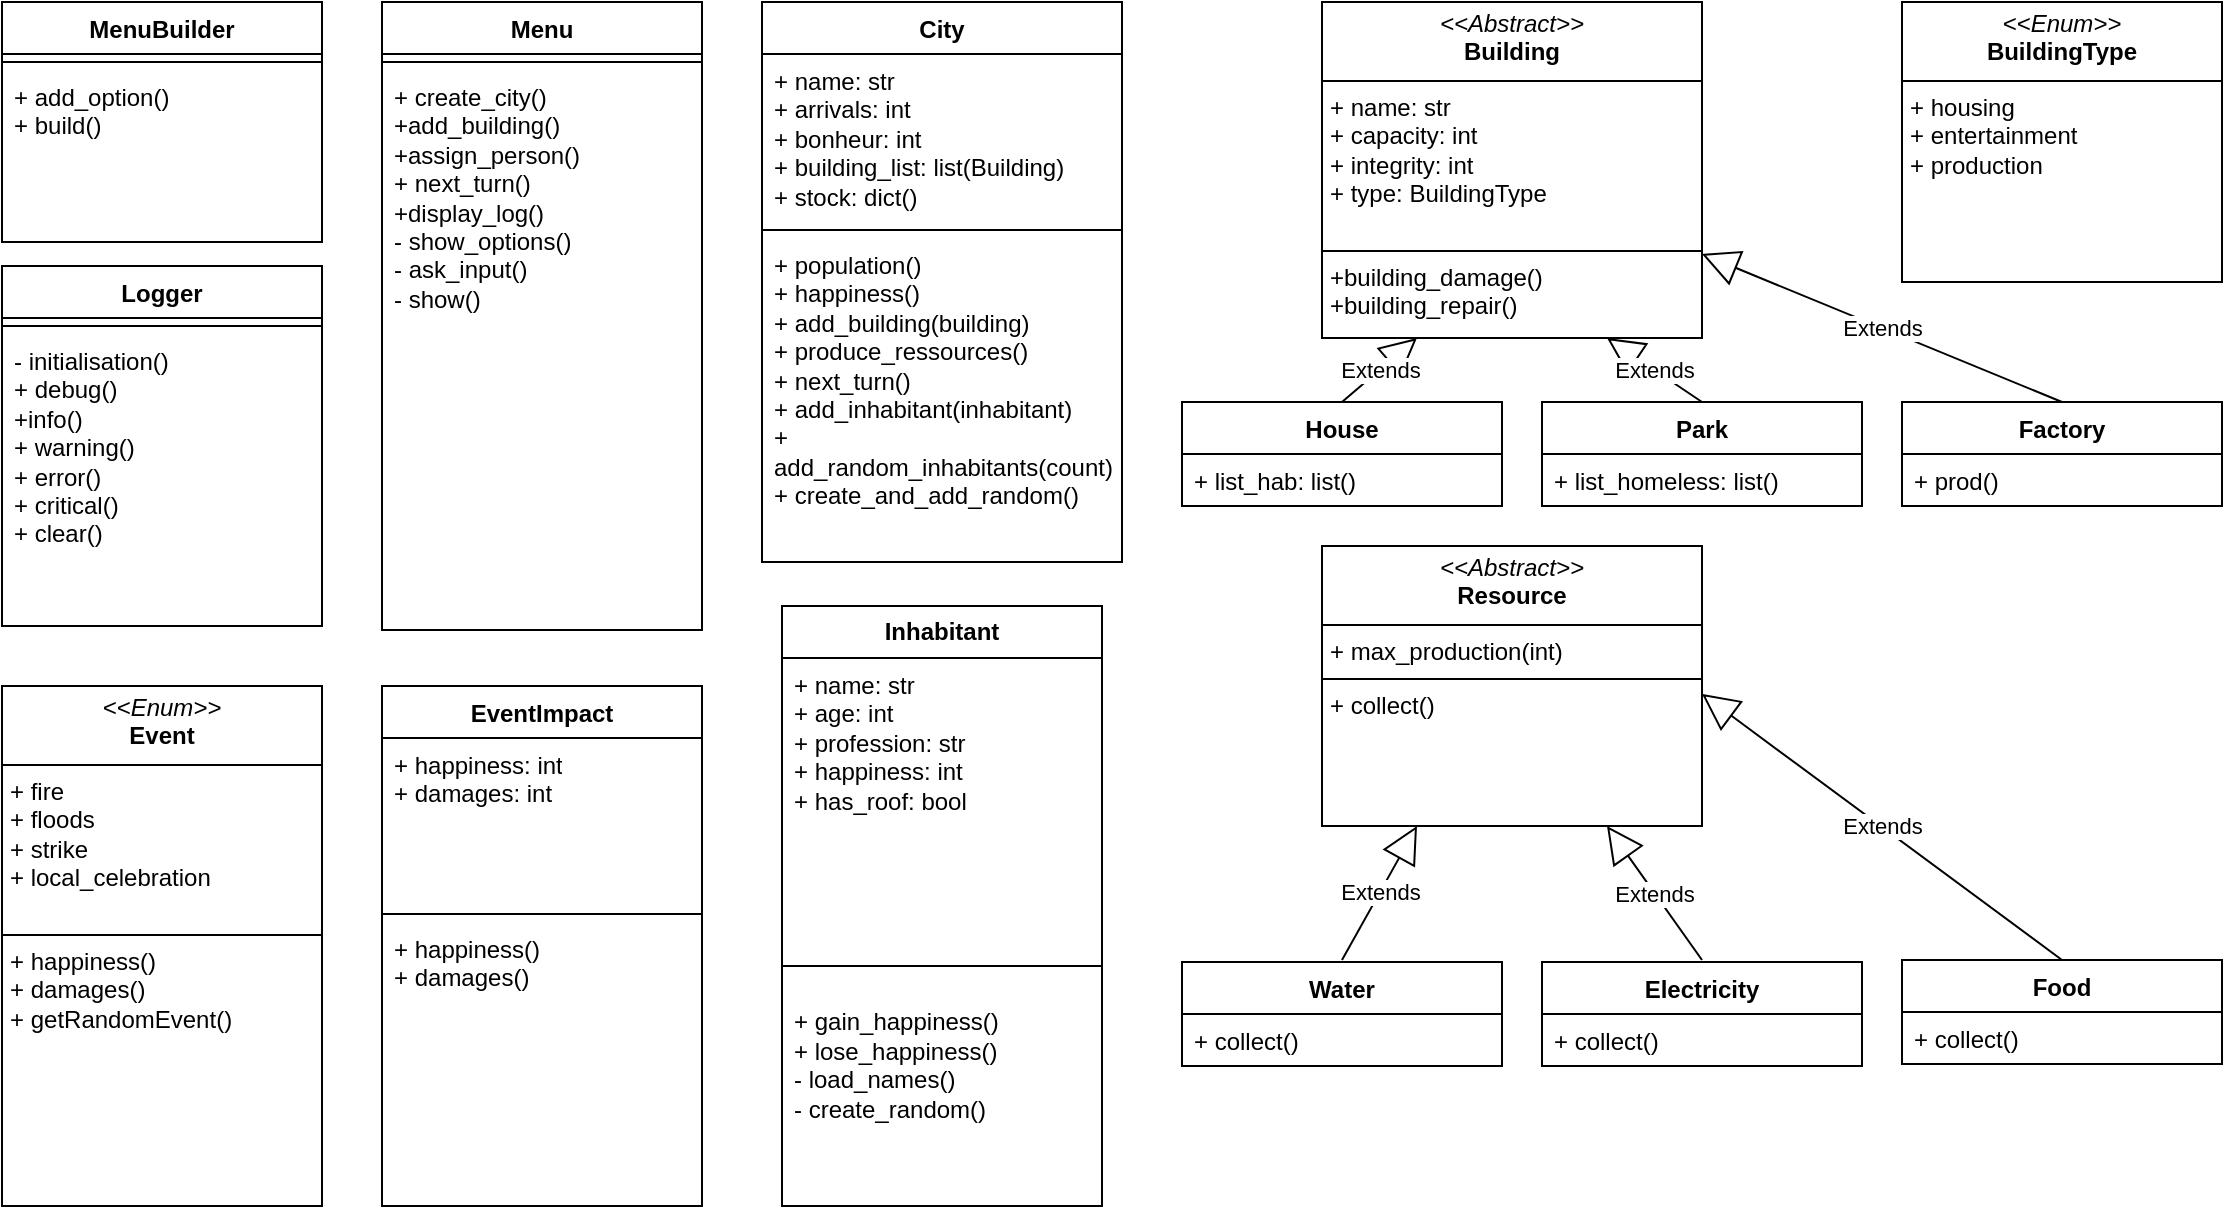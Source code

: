 <mxfile version="28.0.7">
  <diagram name="Page-1" id="QjHIEXxBnPxZlc_6jST1">
    <mxGraphModel dx="3039" dy="849" grid="1" gridSize="10" guides="1" tooltips="1" connect="1" arrows="1" fold="1" page="1" pageScale="1" pageWidth="583" pageHeight="827" math="0" shadow="0">
      <root>
        <mxCell id="0" />
        <mxCell id="1" parent="0" />
        <mxCell id="dsbZJy17aMEZbUW5SvcQ-66" value="City" style="swimlane;fontStyle=1;align=center;verticalAlign=top;childLayout=stackLayout;horizontal=1;startSize=26;horizontalStack=0;resizeParent=1;resizeParentMax=0;resizeLast=0;collapsible=1;marginBottom=0;whiteSpace=wrap;html=1;" parent="1" vertex="1">
          <mxGeometry x="-466" y="113" width="180" height="280" as="geometry" />
        </mxCell>
        <mxCell id="dsbZJy17aMEZbUW5SvcQ-67" value="+ name: str&lt;div&gt;+ arrivals: int&lt;/div&gt;&lt;div&gt;+ bonheur: int&lt;/div&gt;&lt;div&gt;+ building_list: list(Building)&lt;/div&gt;&lt;div&gt;+ stock: dict()&lt;/div&gt;" style="text;strokeColor=none;fillColor=none;align=left;verticalAlign=top;spacingLeft=4;spacingRight=4;overflow=hidden;rotatable=0;points=[[0,0.5],[1,0.5]];portConstraint=eastwest;whiteSpace=wrap;html=1;" parent="dsbZJy17aMEZbUW5SvcQ-66" vertex="1">
          <mxGeometry y="26" width="180" height="84" as="geometry" />
        </mxCell>
        <mxCell id="dsbZJy17aMEZbUW5SvcQ-68" value="" style="line;strokeWidth=1;fillColor=none;align=left;verticalAlign=middle;spacingTop=-1;spacingLeft=3;spacingRight=3;rotatable=0;labelPosition=right;points=[];portConstraint=eastwest;strokeColor=inherit;" parent="dsbZJy17aMEZbUW5SvcQ-66" vertex="1">
          <mxGeometry y="110" width="180" height="8" as="geometry" />
        </mxCell>
        <mxCell id="dsbZJy17aMEZbUW5SvcQ-69" value="&lt;div&gt;+ population()&lt;/div&gt;&lt;div&gt;+ happiness()&lt;/div&gt;&lt;div&gt;+ add_building(building)&lt;/div&gt;&lt;div&gt;&lt;div&gt;+ produce_ressources()&lt;/div&gt;&lt;div&gt;&lt;/div&gt;&lt;/div&gt;&lt;div&gt;&lt;div&gt;+ next_turn()&lt;/div&gt;&lt;div&gt;&lt;span style=&quot;background-color: transparent; color: light-dark(rgb(0, 0, 0), rgb(255, 255, 255));&quot;&gt;+ add_inhabitant(inhabitant)&lt;/span&gt;&lt;/div&gt;&lt;/div&gt;&lt;div&gt;&lt;span style=&quot;background-color: transparent; color: light-dark(rgb(0, 0, 0), rgb(255, 255, 255));&quot;&gt;+ add_random_inhabitants(count)&lt;/span&gt;&lt;/div&gt;&lt;div&gt;+ create_and_add_random()&lt;/div&gt;&lt;div&gt;&lt;br&gt;&lt;/div&gt;&lt;div&gt;&lt;br&gt;&lt;/div&gt;" style="text;strokeColor=none;fillColor=none;align=left;verticalAlign=top;spacingLeft=4;spacingRight=4;overflow=hidden;rotatable=0;points=[[0,0.5],[1,0.5]];portConstraint=eastwest;whiteSpace=wrap;html=1;" parent="dsbZJy17aMEZbUW5SvcQ-66" vertex="1">
          <mxGeometry y="118" width="180" height="162" as="geometry" />
        </mxCell>
        <mxCell id="dsbZJy17aMEZbUW5SvcQ-70" value="&lt;p style=&quot;margin:0px;margin-top:4px;text-align:center;&quot;&gt;&lt;i&gt;&amp;lt;&amp;lt;Enum&amp;gt;&amp;gt;&lt;/i&gt;&lt;br&gt;&lt;b&gt;BuildingType&lt;/b&gt;&lt;/p&gt;&lt;hr size=&quot;1&quot; style=&quot;border-style:solid;&quot;&gt;&lt;p style=&quot;margin:0px;margin-left:4px;&quot;&gt;+ housing&lt;br&gt;+ entertainment&lt;/p&gt;&lt;p style=&quot;margin:0px;margin-left:4px;&quot;&gt;+ production&lt;/p&gt;" style="verticalAlign=top;align=left;overflow=fill;html=1;whiteSpace=wrap;" parent="1" vertex="1">
          <mxGeometry x="104" y="113" width="160" height="140" as="geometry" />
        </mxCell>
        <mxCell id="dsbZJy17aMEZbUW5SvcQ-71" value="House" style="swimlane;fontStyle=1;align=center;verticalAlign=top;childLayout=stackLayout;horizontal=1;startSize=26;horizontalStack=0;resizeParent=1;resizeParentMax=0;resizeLast=0;collapsible=1;marginBottom=0;whiteSpace=wrap;html=1;" parent="1" vertex="1">
          <mxGeometry x="-256" y="313" width="160" height="52" as="geometry" />
        </mxCell>
        <mxCell id="dsbZJy17aMEZbUW5SvcQ-72" value="+ list_hab: list()" style="text;strokeColor=none;fillColor=none;align=left;verticalAlign=top;spacingLeft=4;spacingRight=4;overflow=hidden;rotatable=0;points=[[0,0.5],[1,0.5]];portConstraint=eastwest;whiteSpace=wrap;html=1;fontStyle=0" parent="dsbZJy17aMEZbUW5SvcQ-71" vertex="1">
          <mxGeometry y="26" width="160" height="26" as="geometry" />
        </mxCell>
        <mxCell id="dsbZJy17aMEZbUW5SvcQ-73" value="Park" style="swimlane;fontStyle=1;align=center;verticalAlign=top;childLayout=stackLayout;horizontal=1;startSize=26;horizontalStack=0;resizeParent=1;resizeParentMax=0;resizeLast=0;collapsible=1;marginBottom=0;whiteSpace=wrap;html=1;" parent="1" vertex="1">
          <mxGeometry x="-76" y="313" width="160" height="52" as="geometry" />
        </mxCell>
        <mxCell id="dsbZJy17aMEZbUW5SvcQ-74" value="+ list_homeless: list()" style="text;strokeColor=none;fillColor=none;align=left;verticalAlign=top;spacingLeft=4;spacingRight=4;overflow=hidden;rotatable=0;points=[[0,0.5],[1,0.5]];portConstraint=eastwest;whiteSpace=wrap;html=1;fontStyle=0" parent="dsbZJy17aMEZbUW5SvcQ-73" vertex="1">
          <mxGeometry y="26" width="160" height="26" as="geometry" />
        </mxCell>
        <mxCell id="dsbZJy17aMEZbUW5SvcQ-75" value="Factory" style="swimlane;fontStyle=1;align=center;verticalAlign=top;childLayout=stackLayout;horizontal=1;startSize=26;horizontalStack=0;resizeParent=1;resizeParentMax=0;resizeLast=0;collapsible=1;marginBottom=0;whiteSpace=wrap;html=1;" parent="1" vertex="1">
          <mxGeometry x="104" y="313" width="160" height="52" as="geometry" />
        </mxCell>
        <mxCell id="dsbZJy17aMEZbUW5SvcQ-76" value="+ prod()" style="text;strokeColor=none;fillColor=none;align=left;verticalAlign=top;spacingLeft=4;spacingRight=4;overflow=hidden;rotatable=0;points=[[0,0.5],[1,0.5]];portConstraint=eastwest;whiteSpace=wrap;html=1;fontStyle=0" parent="dsbZJy17aMEZbUW5SvcQ-75" vertex="1">
          <mxGeometry y="26" width="160" height="26" as="geometry" />
        </mxCell>
        <mxCell id="dsbZJy17aMEZbUW5SvcQ-77" value="&lt;b&gt;Inhabitant&lt;/b&gt;" style="swimlane;fontStyle=0;childLayout=stackLayout;horizontal=1;startSize=26;fillColor=none;horizontalStack=0;resizeParent=1;resizeParentMax=0;resizeLast=0;collapsible=1;marginBottom=0;whiteSpace=wrap;html=1;" parent="1" vertex="1">
          <mxGeometry x="-456" y="415" width="160" height="300" as="geometry" />
        </mxCell>
        <mxCell id="dsbZJy17aMEZbUW5SvcQ-78" value="Extends" style="endArrow=block;endSize=16;endFill=0;html=1;rounded=0;exitX=0.5;exitY=0;exitDx=0;exitDy=0;entryX=0.25;entryY=1;entryDx=0;entryDy=0;" parent="dsbZJy17aMEZbUW5SvcQ-77" edge="1">
          <mxGeometry width="160" relative="1" as="geometry">
            <mxPoint x="280" y="177" as="sourcePoint" />
            <mxPoint x="317.5" y="110" as="targetPoint" />
          </mxGeometry>
        </mxCell>
        <mxCell id="dsbZJy17aMEZbUW5SvcQ-79" value="&lt;div&gt;+ name: st&lt;span style=&quot;background-color: transparent; color: light-dark(rgb(0, 0, 0), rgb(255, 255, 255));&quot;&gt;r&lt;/span&gt;&lt;/div&gt;&lt;div&gt;&lt;span style=&quot;background-color: transparent; color: light-dark(rgb(0, 0, 0), rgb(255, 255, 255));&quot;&gt;+ age: int&lt;/span&gt;&lt;span style=&quot;background-color: transparent; text-wrap-mode: nowrap; color: rgba(0, 0, 0, 0); font-family: monospace; font-size: 0px;&quot;&gt;%3CmxGraphModel%3E%3Croot%3E%3CmxCell%20id%3D%220%22%2F%3E%3CmxCell%20id%3D%221%22%20parent%3D%220%22%2F%3E%3CmxCell%20id%3D%222%22%20value%3D%22%2B%20age%3A%20int%22%20style%3D%22text%3BstrokeColor%3Dnone%3BfillColor%3Dnone%3Balign%3Dleft%3BverticalAlign%3Dtop%3BspacingLeft%3D4%3BspacingRight%3D4%3Boverflow%3Dhidden%3Brotatable%3D0%3Bpoints%3D%5B%5B0%2C0.5%5D%2C%5B1%2C0.5%5D%5D%3BportConstraint%3Deastwest%3BwhiteSpace%3Dwrap%3Bhtml%3D1%3B%22%20vertex%3D%221%22%20parent%3D%221%22%3E%3CmxGeometry%20x%3D%22-80%22%20y%3D%22518%22%20width%3D%22160%22%20height%3D%2226%22%20as%3D%22geometry%22%2F%3E%3C%2FmxCell%3E%3C%2Froot%3E%3C%2FmxGraphModel%3&lt;/span&gt;&lt;span style=&quot;background-color: transparent; text-wrap-mode: nowrap; color: rgba(0, 0, 0, 0); font-family: monospace; font-size: 0px;&quot;&gt;%3CmxGraphModel%3E%3Croot%3E%3CmxCell%20id%3D%220%22%2F%3E%3CmxCell%20id%3D%221%22%20parent%3D%220%22%2F%3E%3CmxCell%20id%3D%222%22%20value%3D%22%2B%20age%3A%20int%22%20style%3D%22text%3BstrokeColor%3Dnone%3BfillColor%3Dnone%3Balign%3Dleft%3BverticalAlign%3Dtop%3BspacingLeft%3D4%3BspacingRight%3D4%3Boverflow%3Dhidden%3Brotatable%3D0%3Bpoints%3D%5B%5B0%2C0.5%5D%2C%5B1%2C0.5%5D%5D%3BportConstraint%3Deastwest%3BwhiteSpace%3Dwrap%3Bhtml%3D1%3B%22%20vertex%3D%221%22%20parent%3D%221%22%3E%3CmxGeometry%20x%3D%22-80%22%20y%3D%22518%22%20width%3D%22160%22%20height%3D%2226%22%20as%3D%22geometry%22%2F%3E%3C%2FmxCell%3E%3C%2Froot%3E%3C%2FmxGraphModel%3E&lt;/span&gt;&lt;/div&gt;+ profession: str&lt;div&gt;+ happiness: int&lt;/div&gt;&lt;div&gt;+ has_roof: bool&lt;/div&gt;" style="text;strokeColor=none;fillColor=none;align=left;verticalAlign=top;spacingLeft=4;spacingRight=4;overflow=hidden;rotatable=0;points=[[0,0.5],[1,0.5]];portConstraint=eastwest;whiteSpace=wrap;html=1;" parent="dsbZJy17aMEZbUW5SvcQ-77" vertex="1">
          <mxGeometry y="26" width="160" height="154" as="geometry" />
        </mxCell>
        <mxCell id="dsbZJy17aMEZbUW5SvcQ-80" value="&lt;br&gt;&lt;div&gt;+ gain_happiness()&lt;div&gt;+ lose_happiness()&lt;/div&gt;&lt;/div&gt;&lt;div&gt;- load_names()&lt;/div&gt;&lt;div&gt;- create_random()&lt;/div&gt;" style="text;strokeColor=default;fillColor=none;align=left;verticalAlign=top;spacingLeft=4;spacingRight=4;overflow=hidden;rotatable=0;points=[[0,0.5],[1,0.5]];portConstraint=eastwest;whiteSpace=wrap;html=1;" parent="dsbZJy17aMEZbUW5SvcQ-77" vertex="1">
          <mxGeometry y="180" width="160" height="120" as="geometry" />
        </mxCell>
        <mxCell id="dsbZJy17aMEZbUW5SvcQ-82" value="Water" style="swimlane;fontStyle=1;align=center;verticalAlign=top;childLayout=stackLayout;horizontal=1;startSize=26;horizontalStack=0;resizeParent=1;resizeParentMax=0;resizeLast=0;collapsible=1;marginBottom=0;whiteSpace=wrap;html=1;" parent="1" vertex="1">
          <mxGeometry x="-256" y="593" width="160" height="52" as="geometry" />
        </mxCell>
        <mxCell id="dsbZJy17aMEZbUW5SvcQ-83" value="+ collect()" style="text;strokeColor=none;fillColor=none;align=left;verticalAlign=top;spacingLeft=4;spacingRight=4;overflow=hidden;rotatable=0;points=[[0,0.5],[1,0.5]];portConstraint=eastwest;whiteSpace=wrap;html=1;fontStyle=0" parent="dsbZJy17aMEZbUW5SvcQ-82" vertex="1">
          <mxGeometry y="26" width="160" height="26" as="geometry" />
        </mxCell>
        <mxCell id="dsbZJy17aMEZbUW5SvcQ-84" value="Electricity" style="swimlane;fontStyle=1;align=center;verticalAlign=top;childLayout=stackLayout;horizontal=1;startSize=26;horizontalStack=0;resizeParent=1;resizeParentMax=0;resizeLast=0;collapsible=1;marginBottom=0;whiteSpace=wrap;html=1;" parent="1" vertex="1">
          <mxGeometry x="-76" y="593" width="160" height="52" as="geometry" />
        </mxCell>
        <mxCell id="dsbZJy17aMEZbUW5SvcQ-85" value="+ collect()" style="text;strokeColor=none;fillColor=none;align=left;verticalAlign=top;spacingLeft=4;spacingRight=4;overflow=hidden;rotatable=0;points=[[0,0.5],[1,0.5]];portConstraint=eastwest;whiteSpace=wrap;html=1;fontStyle=0" parent="dsbZJy17aMEZbUW5SvcQ-84" vertex="1">
          <mxGeometry y="26" width="160" height="26" as="geometry" />
        </mxCell>
        <mxCell id="dsbZJy17aMEZbUW5SvcQ-86" value="Food" style="swimlane;fontStyle=1;align=center;verticalAlign=top;childLayout=stackLayout;horizontal=1;startSize=26;horizontalStack=0;resizeParent=1;resizeParentMax=0;resizeLast=0;collapsible=1;marginBottom=0;whiteSpace=wrap;html=1;" parent="1" vertex="1">
          <mxGeometry x="104" y="592" width="160" height="52" as="geometry" />
        </mxCell>
        <mxCell id="dsbZJy17aMEZbUW5SvcQ-87" value="+ collect()" style="text;strokeColor=none;fillColor=none;align=left;verticalAlign=top;spacingLeft=4;spacingRight=4;overflow=hidden;rotatable=0;points=[[0,0.5],[1,0.5]];portConstraint=eastwest;whiteSpace=wrap;html=1;fontStyle=0" parent="dsbZJy17aMEZbUW5SvcQ-86" vertex="1">
          <mxGeometry y="26" width="160" height="26" as="geometry" />
        </mxCell>
        <mxCell id="dsbZJy17aMEZbUW5SvcQ-89" value="Menu" style="swimlane;fontStyle=1;align=center;verticalAlign=top;childLayout=stackLayout;horizontal=1;startSize=26;horizontalStack=0;resizeParent=1;resizeParentMax=0;resizeLast=0;collapsible=1;marginBottom=0;whiteSpace=wrap;html=1;" parent="1" vertex="1">
          <mxGeometry x="-656" y="113" width="160" height="314" as="geometry" />
        </mxCell>
        <mxCell id="dsbZJy17aMEZbUW5SvcQ-90" value="" style="line;strokeWidth=1;fillColor=none;align=left;verticalAlign=middle;spacingTop=-1;spacingLeft=3;spacingRight=3;rotatable=0;labelPosition=right;points=[];portConstraint=eastwest;strokeColor=inherit;" parent="dsbZJy17aMEZbUW5SvcQ-89" vertex="1">
          <mxGeometry y="26" width="160" height="8" as="geometry" />
        </mxCell>
        <mxCell id="dsbZJy17aMEZbUW5SvcQ-91" value="&lt;div&gt;&lt;span style=&quot;font-style: normal;&quot;&gt;+ create_city()&lt;/span&gt;&lt;/div&gt;&lt;div&gt;&lt;span style=&quot;font-style: normal;&quot;&gt;+add_building()&lt;/span&gt;&lt;/div&gt;&lt;div&gt;&lt;span style=&quot;font-style: normal;&quot;&gt;+assign_person()&lt;/span&gt;&lt;/div&gt;&lt;span style=&quot;font-style: normal;&quot;&gt;+ next_turn()&lt;/span&gt;&lt;div&gt;&lt;span style=&quot;font-style: normal;&quot;&gt;+display_log()&lt;/span&gt;&lt;/div&gt;&lt;div&gt;&lt;span style=&quot;font-style: normal;&quot;&gt;- show_options()&lt;/span&gt;&lt;/div&gt;&lt;div&gt;&lt;span style=&quot;font-style: normal;&quot;&gt;- ask_input()&lt;/span&gt;&lt;/div&gt;&lt;div&gt;&lt;span style=&quot;font-style: normal;&quot;&gt;- show()&lt;/span&gt;&lt;/div&gt;" style="text;strokeColor=none;fillColor=none;align=left;verticalAlign=top;spacingLeft=4;spacingRight=4;overflow=hidden;rotatable=0;points=[[0,0.5],[1,0.5]];portConstraint=eastwest;whiteSpace=wrap;html=1;fontStyle=2" parent="dsbZJy17aMEZbUW5SvcQ-89" vertex="1">
          <mxGeometry y="34" width="160" height="280" as="geometry" />
        </mxCell>
        <mxCell id="dsbZJy17aMEZbUW5SvcQ-92" value="Extends" style="endArrow=block;endSize=16;endFill=0;html=1;rounded=0;exitX=0.5;exitY=0;exitDx=0;exitDy=0;entryX=1;entryY=0.5;entryDx=0;entryDy=0;" parent="1" source="dsbZJy17aMEZbUW5SvcQ-86" edge="1">
          <mxGeometry width="160" relative="1" as="geometry">
            <mxPoint x="109" y="553" as="sourcePoint" />
            <mxPoint x="4" y="459" as="targetPoint" />
          </mxGeometry>
        </mxCell>
        <mxCell id="dsbZJy17aMEZbUW5SvcQ-93" value="Extends" style="endArrow=block;endSize=16;endFill=0;html=1;rounded=0;exitX=0.5;exitY=0;exitDx=0;exitDy=0;entryX=0.75;entryY=1;entryDx=0;entryDy=0;" parent="1" edge="1">
          <mxGeometry width="160" relative="1" as="geometry">
            <mxPoint x="4" y="592" as="sourcePoint" />
            <mxPoint x="-43.5" y="525" as="targetPoint" />
          </mxGeometry>
        </mxCell>
        <mxCell id="dsbZJy17aMEZbUW5SvcQ-94" value="Extends" style="endArrow=block;endSize=16;endFill=0;html=1;rounded=0;exitX=0.5;exitY=0;exitDx=0;exitDy=0;entryX=1;entryY=0.75;entryDx=0;entryDy=0;" parent="1" target="dsbZJy17aMEZbUW5SvcQ-98" edge="1">
          <mxGeometry width="160" relative="1" as="geometry">
            <mxPoint x="184" y="313" as="sourcePoint" />
            <mxPoint x="4.95" y="239.98" as="targetPoint" />
          </mxGeometry>
        </mxCell>
        <mxCell id="dsbZJy17aMEZbUW5SvcQ-95" value="Extends" style="endArrow=block;endSize=16;endFill=0;html=1;rounded=0;exitX=0.5;exitY=0;exitDx=0;exitDy=0;entryX=0.75;entryY=1;entryDx=0;entryDy=0;" parent="1" target="dsbZJy17aMEZbUW5SvcQ-98" edge="1">
          <mxGeometry width="160" relative="1" as="geometry">
            <mxPoint x="4" y="313" as="sourcePoint" />
            <mxPoint x="-55.09" y="252.02" as="targetPoint" />
          </mxGeometry>
        </mxCell>
        <mxCell id="dsbZJy17aMEZbUW5SvcQ-96" value="Extends" style="endArrow=block;endSize=16;endFill=0;html=1;rounded=0;exitX=0.5;exitY=0;exitDx=0;exitDy=0;entryX=0.25;entryY=1;entryDx=0;entryDy=0;" parent="1" source="dsbZJy17aMEZbUW5SvcQ-71" target="dsbZJy17aMEZbUW5SvcQ-98" edge="1">
          <mxGeometry width="160" relative="1" as="geometry">
            <mxPoint x="104" y="382" as="sourcePoint" />
            <mxPoint x="-131.09" y="253" as="targetPoint" />
          </mxGeometry>
        </mxCell>
        <mxCell id="dsbZJy17aMEZbUW5SvcQ-98" value="&lt;p style=&quot;margin:0px;margin-top:4px;text-align:center;&quot;&gt;&lt;i&gt;&amp;lt;&amp;lt;Abstract&amp;gt;&amp;gt;&lt;/i&gt;&lt;br&gt;&lt;b&gt;Building&lt;/b&gt;&lt;/p&gt;&lt;hr size=&quot;1&quot; style=&quot;border-style:solid;&quot;&gt;&lt;p style=&quot;margin: 0px 0px 0px 4px;&quot;&gt;+ name: str&lt;br&gt;+ capacity: int&lt;/p&gt;&lt;p style=&quot;margin: 0px 0px 0px 4px;&quot;&gt;+ integrity: int&lt;/p&gt;&lt;p style=&quot;margin: 0px 0px 0px 4px;&quot;&gt;+ type: BuildingType&lt;/p&gt;&lt;p style=&quot;margin:0px;margin-left:4px;&quot;&gt;&lt;br&gt;&lt;/p&gt;&lt;hr size=&quot;1&quot; style=&quot;border-style:solid;&quot;&gt;&lt;p style=&quot;margin:0px;margin-left:4px;&quot;&gt;+building_damage()&lt;/p&gt;&lt;p style=&quot;margin:0px;margin-left:4px;&quot;&gt;+building_repair()&lt;/p&gt;" style="verticalAlign=top;align=left;overflow=fill;html=1;whiteSpace=wrap;" parent="1" vertex="1">
          <mxGeometry x="-186" y="113" width="190" height="168" as="geometry" />
        </mxCell>
        <mxCell id="dsbZJy17aMEZbUW5SvcQ-99" value="MenuBuilder" style="swimlane;fontStyle=1;align=center;verticalAlign=top;childLayout=stackLayout;horizontal=1;startSize=26;horizontalStack=0;resizeParent=1;resizeParentMax=0;resizeLast=0;collapsible=1;marginBottom=0;whiteSpace=wrap;html=1;" parent="1" vertex="1">
          <mxGeometry x="-846" y="113" width="160" height="120" as="geometry" />
        </mxCell>
        <mxCell id="dsbZJy17aMEZbUW5SvcQ-100" value="" style="line;strokeWidth=1;fillColor=none;align=left;verticalAlign=middle;spacingTop=-1;spacingLeft=3;spacingRight=3;rotatable=0;labelPosition=right;points=[];portConstraint=eastwest;strokeColor=inherit;" parent="dsbZJy17aMEZbUW5SvcQ-99" vertex="1">
          <mxGeometry y="26" width="160" height="8" as="geometry" />
        </mxCell>
        <mxCell id="dsbZJy17aMEZbUW5SvcQ-101" value="&lt;div&gt;&lt;span style=&quot;font-style: normal;&quot;&gt;+ add_option()&lt;/span&gt;&lt;/div&gt;&lt;div&gt;&lt;span style=&quot;font-style: normal;&quot;&gt;+ build()&lt;/span&gt;&lt;/div&gt;" style="text;strokeColor=none;fillColor=none;align=left;verticalAlign=top;spacingLeft=4;spacingRight=4;overflow=hidden;rotatable=0;points=[[0,0.5],[1,0.5]];portConstraint=eastwest;whiteSpace=wrap;html=1;fontStyle=2" parent="dsbZJy17aMEZbUW5SvcQ-99" vertex="1">
          <mxGeometry y="34" width="160" height="86" as="geometry" />
        </mxCell>
        <mxCell id="dsbZJy17aMEZbUW5SvcQ-102" value="Logger" style="swimlane;fontStyle=1;align=center;verticalAlign=top;childLayout=stackLayout;horizontal=1;startSize=26;horizontalStack=0;resizeParent=1;resizeParentMax=0;resizeLast=0;collapsible=1;marginBottom=0;whiteSpace=wrap;html=1;" parent="1" vertex="1">
          <mxGeometry x="-846" y="245" width="160" height="180" as="geometry" />
        </mxCell>
        <mxCell id="dsbZJy17aMEZbUW5SvcQ-103" value="" style="line;strokeWidth=1;fillColor=none;align=left;verticalAlign=middle;spacingTop=-1;spacingLeft=3;spacingRight=3;rotatable=0;labelPosition=right;points=[];portConstraint=eastwest;strokeColor=inherit;" parent="dsbZJy17aMEZbUW5SvcQ-102" vertex="1">
          <mxGeometry y="26" width="160" height="8" as="geometry" />
        </mxCell>
        <mxCell id="dsbZJy17aMEZbUW5SvcQ-104" value="&lt;span style=&quot;font-style: normal;&quot;&gt;- initialisation()&lt;/span&gt;&lt;div&gt;&lt;span style=&quot;font-style: normal;&quot;&gt;+ debug()&lt;/span&gt;&lt;/div&gt;&lt;div&gt;&lt;span style=&quot;font-style: normal;&quot;&gt;+info()&lt;/span&gt;&lt;/div&gt;&lt;div&gt;&lt;span style=&quot;font-style: normal;&quot;&gt;+ warning()&lt;/span&gt;&lt;/div&gt;&lt;div&gt;&lt;span style=&quot;font-style: normal;&quot;&gt;+ error()&lt;/span&gt;&lt;/div&gt;&lt;div&gt;&lt;span style=&quot;font-style: normal;&quot;&gt;+ critical()&lt;/span&gt;&lt;/div&gt;&lt;div&gt;&lt;span style=&quot;font-style: normal;&quot;&gt;+ clear()&lt;/span&gt;&lt;/div&gt;" style="text;strokeColor=none;fillColor=none;align=left;verticalAlign=top;spacingLeft=4;spacingRight=4;overflow=hidden;rotatable=0;points=[[0,0.5],[1,0.5]];portConstraint=eastwest;whiteSpace=wrap;html=1;fontStyle=2" parent="dsbZJy17aMEZbUW5SvcQ-102" vertex="1">
          <mxGeometry y="34" width="160" height="146" as="geometry" />
        </mxCell>
        <mxCell id="dsbZJy17aMEZbUW5SvcQ-105" value="&lt;p style=&quot;margin:0px;margin-top:4px;text-align:center;&quot;&gt;&lt;i&gt;&amp;lt;&amp;lt;Enum&amp;gt;&amp;gt;&lt;/i&gt;&lt;br&gt;&lt;b&gt;Event&lt;/b&gt;&lt;/p&gt;&lt;hr size=&quot;1&quot; style=&quot;border-style:solid;&quot;&gt;&lt;p style=&quot;margin: 0px 0px 0px 4px;&quot;&gt;+ fire&lt;br&gt;+ floods&lt;/p&gt;&lt;p style=&quot;margin: 0px 0px 0px 4px;&quot;&gt;+ strike&lt;/p&gt;&lt;p style=&quot;margin: 0px 0px 0px 4px;&quot;&gt;+ local_celebration&lt;/p&gt;&lt;p style=&quot;margin:0px;margin-left:4px;&quot;&gt;&lt;br&gt;&lt;/p&gt;&lt;hr size=&quot;1&quot; style=&quot;border-style:solid;&quot;&gt;&lt;p style=&quot;margin:0px;margin-left:4px;&quot;&gt;+ happiness()&lt;/p&gt;&lt;p style=&quot;margin:0px;margin-left:4px;&quot;&gt;+ damages()&lt;/p&gt;&lt;p style=&quot;margin:0px;margin-left:4px;&quot;&gt;+ getRandomEvent()&lt;/p&gt;" style="verticalAlign=top;align=left;overflow=fill;html=1;whiteSpace=wrap;" parent="1" vertex="1">
          <mxGeometry x="-846" y="455" width="160" height="260" as="geometry" />
        </mxCell>
        <mxCell id="dsbZJy17aMEZbUW5SvcQ-107" value="EventImpact" style="swimlane;fontStyle=1;align=center;verticalAlign=top;childLayout=stackLayout;horizontal=1;startSize=26;horizontalStack=0;resizeParent=1;resizeParentMax=0;resizeLast=0;collapsible=1;marginBottom=0;whiteSpace=wrap;html=1;" parent="1" vertex="1">
          <mxGeometry x="-656" y="455" width="160" height="260" as="geometry" />
        </mxCell>
        <mxCell id="dsbZJy17aMEZbUW5SvcQ-108" value="+ happiness: int&lt;div&gt;+ damages: int&lt;/div&gt;" style="text;strokeColor=none;fillColor=none;align=left;verticalAlign=top;spacingLeft=4;spacingRight=4;overflow=hidden;rotatable=0;points=[[0,0.5],[1,0.5]];portConstraint=eastwest;whiteSpace=wrap;html=1;" parent="dsbZJy17aMEZbUW5SvcQ-107" vertex="1">
          <mxGeometry y="26" width="160" height="84" as="geometry" />
        </mxCell>
        <mxCell id="dsbZJy17aMEZbUW5SvcQ-109" value="" style="line;strokeWidth=1;fillColor=none;align=left;verticalAlign=middle;spacingTop=-1;spacingLeft=3;spacingRight=3;rotatable=0;labelPosition=right;points=[];portConstraint=eastwest;strokeColor=inherit;" parent="dsbZJy17aMEZbUW5SvcQ-107" vertex="1">
          <mxGeometry y="110" width="160" height="8" as="geometry" />
        </mxCell>
        <mxCell id="dsbZJy17aMEZbUW5SvcQ-110" value="&lt;div&gt;+ happiness()&lt;/div&gt;&lt;div&gt;&lt;span style=&quot;background-color: transparent; color: light-dark(rgb(0, 0, 0), rgb(255, 255, 255));&quot;&gt;+ damages()&lt;/span&gt;&lt;/div&gt;" style="text;strokeColor=none;fillColor=none;align=left;verticalAlign=top;spacingLeft=4;spacingRight=4;overflow=hidden;rotatable=0;points=[[0,0.5],[1,0.5]];portConstraint=eastwest;whiteSpace=wrap;html=1;" parent="dsbZJy17aMEZbUW5SvcQ-107" vertex="1">
          <mxGeometry y="118" width="160" height="142" as="geometry" />
        </mxCell>
        <mxCell id="dsbZJy17aMEZbUW5SvcQ-111" value="&lt;p style=&quot;margin:0px;margin-top:4px;text-align:center;&quot;&gt;&lt;i&gt;&amp;lt;&amp;lt;Abstract&amp;gt;&amp;gt;&lt;/i&gt;&lt;br&gt;&lt;b&gt;Resource&lt;/b&gt;&lt;/p&gt;&lt;hr size=&quot;1&quot; style=&quot;border-style:solid;&quot;&gt;&lt;p style=&quot;margin: 0px 0px 0px 4px;&quot;&gt;&lt;span style=&quot;color: light-dark(rgb(0, 0, 0), rgb(255, 255, 255)); background-color: transparent;&quot;&gt;+ max_production(int)&lt;/span&gt;&lt;span style=&quot;text-wrap-mode: nowrap; background-color: transparent; color: light-dark(rgba(0, 0, 0, 0), rgb(237, 237, 237)); font-family: monospace; font-size: 0px;&quot;&gt;%3CmxGraphModel%3E%3Croot%3E%3CmxCell%20id%3D%220%22%2F%3E%3CmxCell%20id%3D%221%22%20parent%3D%220%22%2F%3E%3CmxCell%20id%3D%222%22%20value%3D%22%22%20style%3D%22line%3BstrokeWidth%3D1%3BfillColor%3Dnone%3Balign%3Dleft%3BverticalAlign%3Dmiddle%3BspacingTop%3D-1%3BspacingLeft%3D3%3BspacingRight%3D3%3Brotatable%3D0%3BlabelPosition%3Dright%3Bpoints%3D%5B%5D%3BportConstraint%3Deastwest%3BstrokeColor%3Dinherit%3B%22%20vertex%3D%221%22%20parent%3D%221%22%3E%3CmxGeometry%20x%3D%22-260%22%20y%3D%22258%22%20width%3D%22160%22%20height%3D%228%22%20as%3D%22geometry%22%2F%3E%3C%2FmxCell%3E%3C%2Froot%3E%3C%2FmxGraphModel%3E&lt;/span&gt;&lt;/p&gt;&lt;hr size=&quot;1&quot; style=&quot;border-style:solid;&quot;&gt;&lt;p style=&quot;margin:0px;margin-left:4px;&quot;&gt;+ collect()&lt;/p&gt;" style="verticalAlign=top;align=left;overflow=fill;html=1;whiteSpace=wrap;" parent="1" vertex="1">
          <mxGeometry x="-186" y="385" width="190" height="140" as="geometry" />
        </mxCell>
      </root>
    </mxGraphModel>
  </diagram>
</mxfile>
